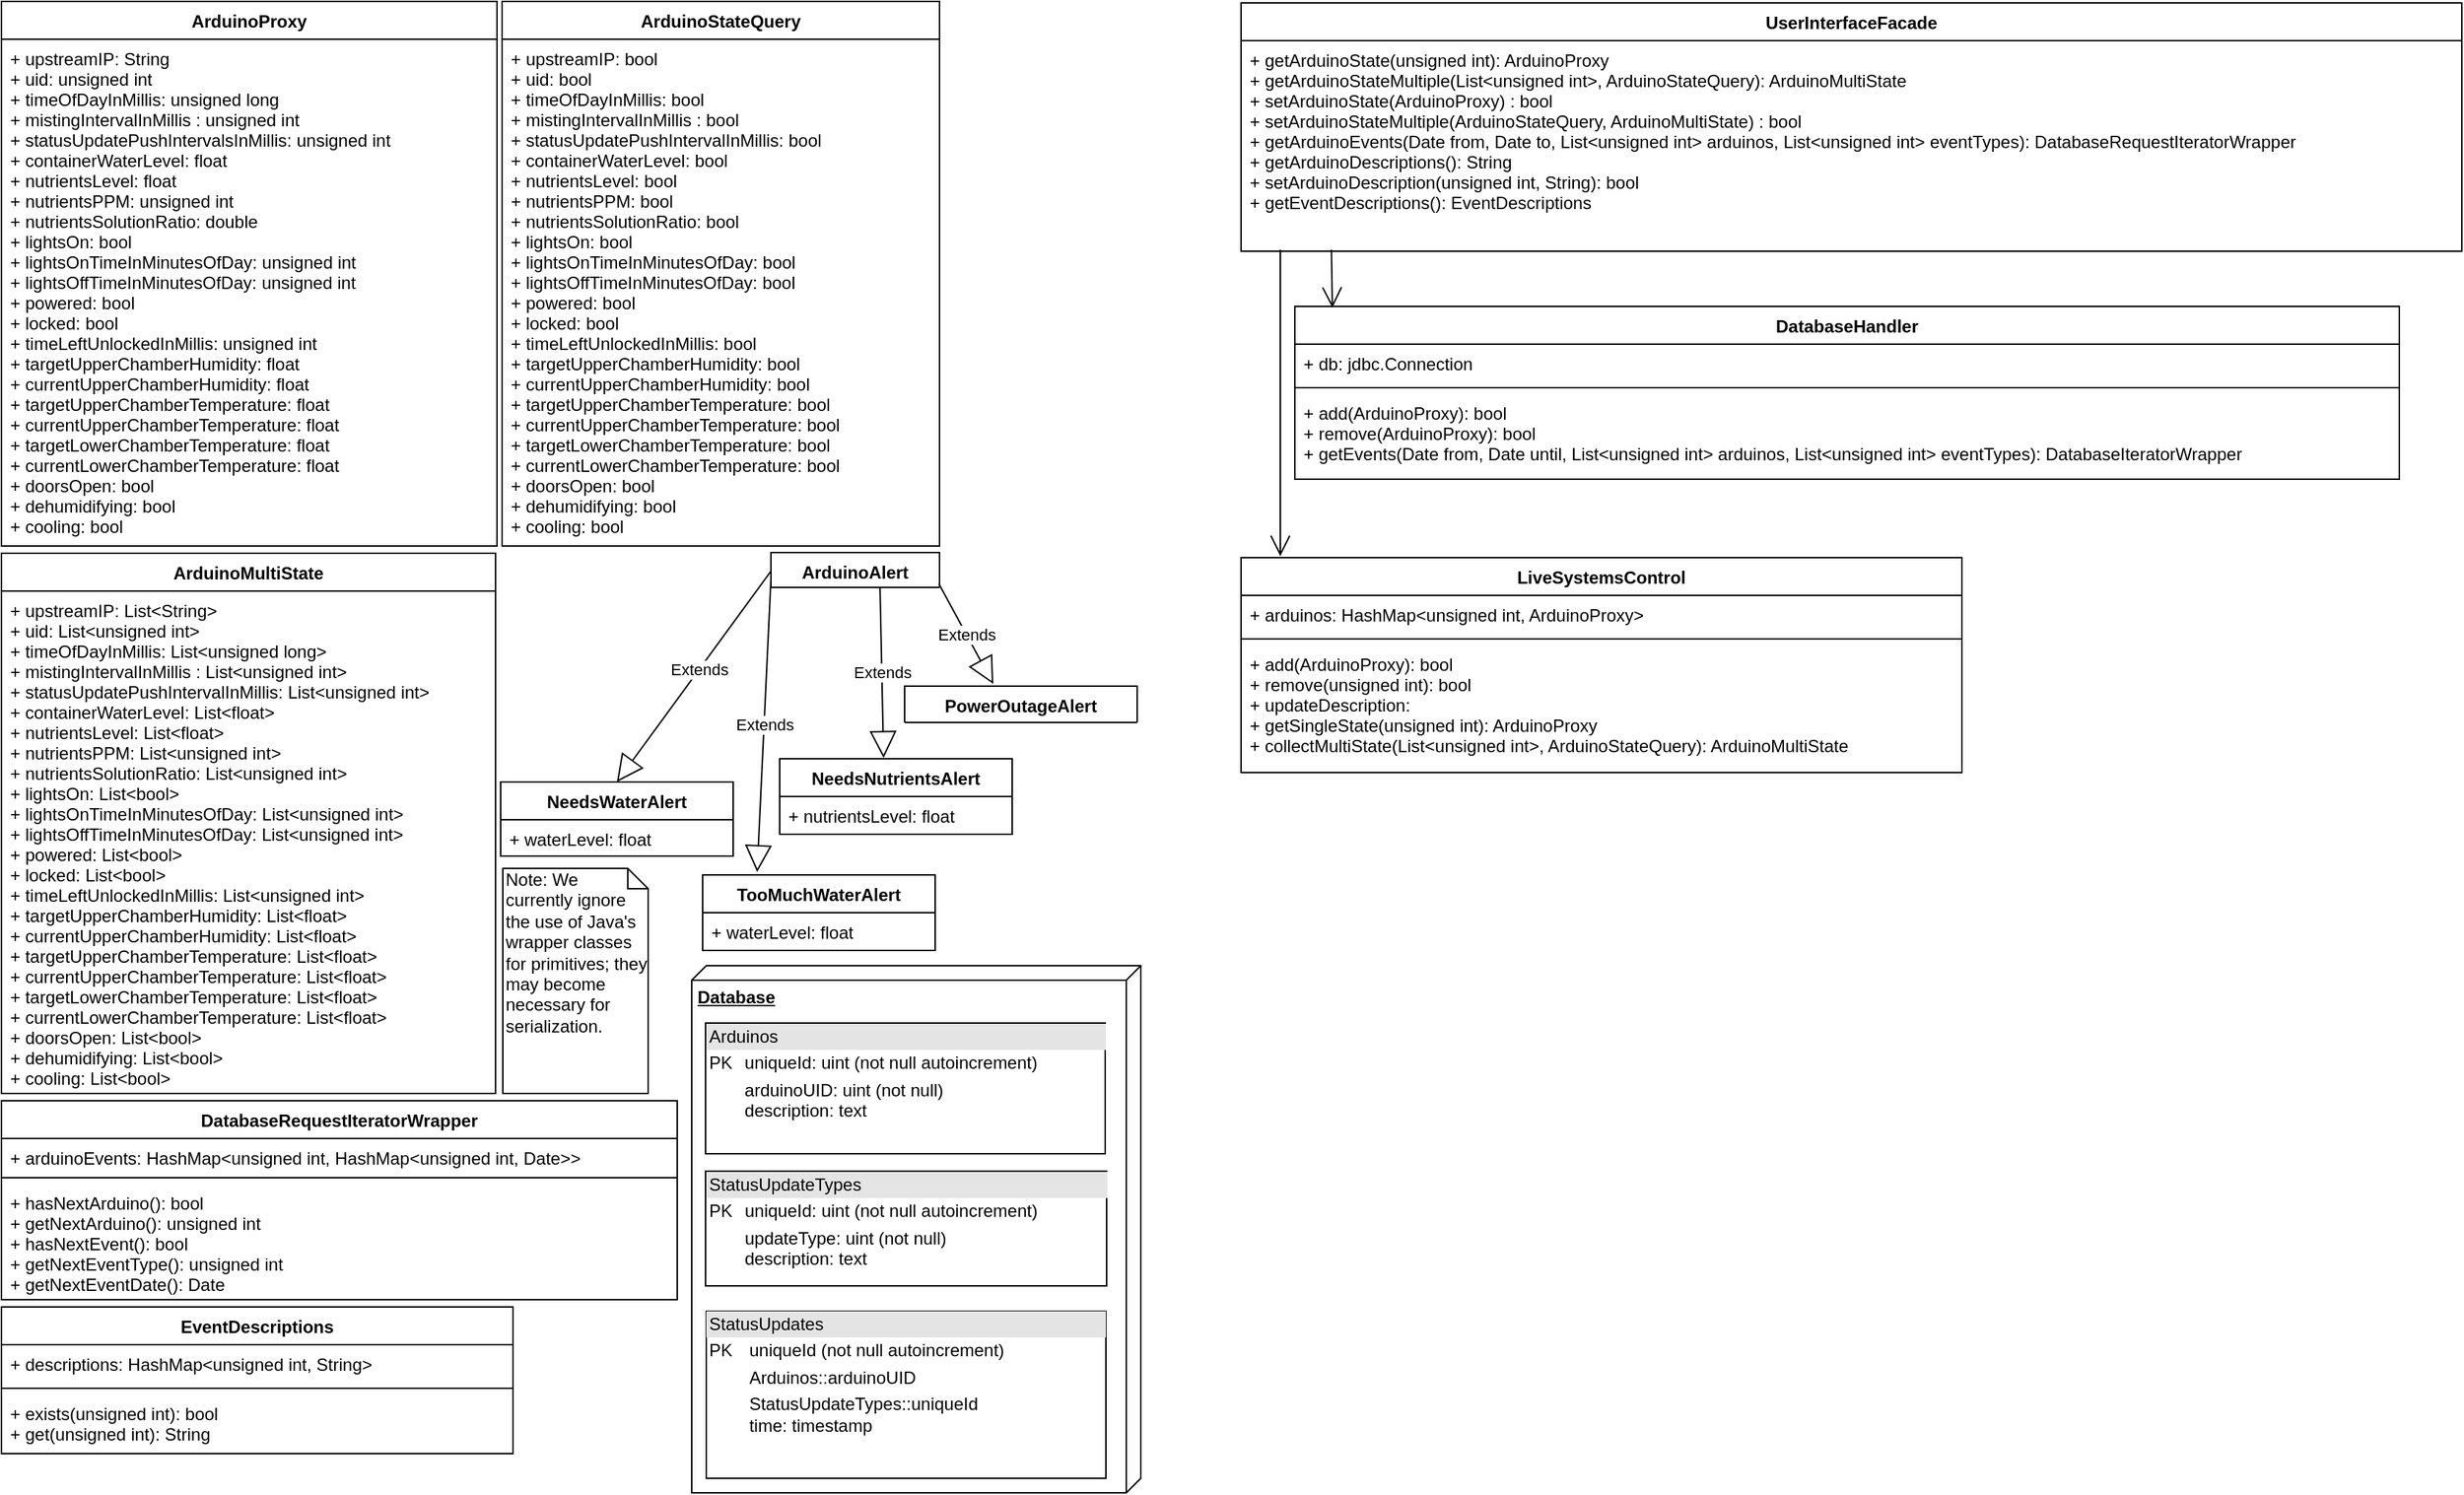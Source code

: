 <mxfile version="12.1.1" type="device" pages="1"><diagram id="SnwHxvQRRM_g_1rML2BV" name="Page-1"><mxGraphModel dx="3004" dy="1687" grid="0" gridSize="10" guides="1" tooltips="1" connect="1" arrows="1" fold="1" page="1" pageScale="1" pageWidth="850" pageHeight="1100" math="0" shadow="0"><root><mxCell id="0"/><mxCell id="1" parent="0"/><mxCell id="CYBSLAHFAwbLi8IFHIRU-140" value="&lt;b&gt;Database&lt;/b&gt;" style="verticalAlign=top;align=left;spacingTop=8;spacingLeft=2;spacingRight=12;shape=cube;size=10;direction=south;fontStyle=4;html=1;" vertex="1" parent="1"><mxGeometry x="475" y="665" width="309" height="363" as="geometry"/></mxCell><mxCell id="CYBSLAHFAwbLi8IFHIRU-19" value="ArduinoProxy" style="swimlane;fontStyle=1;align=center;verticalAlign=top;childLayout=stackLayout;horizontal=1;startSize=26;horizontalStack=0;resizeParent=1;resizeParentMax=0;resizeLast=0;collapsible=1;marginBottom=0;" vertex="1" parent="1"><mxGeometry y="1" width="341" height="375" as="geometry"/></mxCell><mxCell id="CYBSLAHFAwbLi8IFHIRU-20" value="+ upstreamIP: String&#xA;+ uid: unsigned int&#xA;+ timeOfDayInMillis: unsigned long&#xA;+ mistingIntervalInMillis : unsigned int&#xA;+ statusUpdatePushIntervalsInMillis: unsigned int&#xA;+ containerWaterLevel: float&#xA;+ nutrientsLevel: float&#xA;+ nutrientsPPM: unsigned int&#xA;+ nutrientsSolutionRatio: double&#xA;+ lightsOn: bool&#xA;+ lightsOnTimeInMinutesOfDay: unsigned int&#xA;+ lightsOffTimeInMinutesOfDay: unsigned int&#xA;+ powered: bool&#xA;+ locked: bool&#xA;+ timeLeftUnlockedInMillis: unsigned int&#xA;+ targetUpperChamberHumidity: float&#xA;+ currentUpperChamberHumidity: float&#xA;+ targetUpperChamberTemperature: float&#xA;+ currentUpperChamberTemperature: float&#xA;+ targetLowerChamberTemperature: float&#xA;+ currentLowerChamberTemperature: float&#xA;+ doorsOpen: bool&#xA;+ dehumidifying: bool&#xA;+ cooling: bool" style="text;strokeColor=none;fillColor=none;align=left;verticalAlign=top;spacingLeft=4;spacingRight=4;overflow=hidden;rotatable=0;points=[[0,0.5],[1,0.5]];portConstraint=eastwest;" vertex="1" parent="CYBSLAHFAwbLi8IFHIRU-19"><mxGeometry y="26" width="341" height="349" as="geometry"/></mxCell><mxCell id="CYBSLAHFAwbLi8IFHIRU-23" value="ArduinoStateQuery" style="swimlane;fontStyle=1;align=center;verticalAlign=top;childLayout=stackLayout;horizontal=1;startSize=26;horizontalStack=0;resizeParent=1;resizeParentMax=0;resizeLast=0;collapsible=1;marginBottom=0;" vertex="1" parent="1"><mxGeometry x="344.5" y="1" width="301" height="375" as="geometry"/></mxCell><mxCell id="CYBSLAHFAwbLi8IFHIRU-24" value="+ upstreamIP: bool&#xA;+ uid: bool&#xA;+ timeOfDayInMillis: bool&#xA;+ mistingIntervalInMillis : bool&#xA;+ statusUpdatePushIntervalInMillis: bool&#xA;+ containerWaterLevel: bool&#xA;+ nutrientsLevel: bool&#xA;+ nutrientsPPM: bool&#xA;+ nutrientsSolutionRatio: bool&#xA;+ lightsOn: bool&#xA;+ lightsOnTimeInMinutesOfDay: bool&#xA;+ lightsOffTimeInMinutesOfDay: bool&#xA;+ powered: bool&#xA;+ locked: bool&#xA;+ timeLeftUnlockedInMillis: bool&#xA;+ targetUpperChamberHumidity: bool&#xA;+ currentUpperChamberHumidity: bool&#xA;+ targetUpperChamberTemperature: bool&#xA;+ currentUpperChamberTemperature: bool&#xA;+ targetLowerChamberTemperature: bool&#xA;+ currentLowerChamberTemperature: bool&#xA;+ doorsOpen: bool&#xA;+ dehumidifying: bool&#xA;+ cooling: bool" style="text;strokeColor=none;fillColor=none;align=left;verticalAlign=top;spacingLeft=4;spacingRight=4;overflow=hidden;rotatable=0;points=[[0,0.5],[1,0.5]];portConstraint=eastwest;" vertex="1" parent="CYBSLAHFAwbLi8IFHIRU-23"><mxGeometry y="26" width="301" height="349" as="geometry"/></mxCell><mxCell id="CYBSLAHFAwbLi8IFHIRU-27" value="ArduinoMultiState" style="swimlane;fontStyle=1;align=center;verticalAlign=top;childLayout=stackLayout;horizontal=1;startSize=26;horizontalStack=0;resizeParent=1;resizeParentMax=0;resizeLast=0;collapsible=1;marginBottom=0;" vertex="1" parent="1"><mxGeometry y="381" width="340" height="372" as="geometry"/></mxCell><mxCell id="CYBSLAHFAwbLi8IFHIRU-28" value="+ upstreamIP: List&lt;String&gt;&#xA;+ uid: List&lt;unsigned int&gt;&#xA;+ timeOfDayInMillis: List&lt;unsigned long&gt;&#xA;+ mistingIntervalInMillis : List&lt;unsigned int&gt;&#xA;+ statusUpdatePushIntervalInMillis: List&lt;unsigned int&gt;&#xA;+ containerWaterLevel: List&lt;float&gt;&#xA;+ nutrientsLevel: List&lt;float&gt;&#xA;+ nutrientsPPM: List&lt;unsigned int&gt;&#xA;+ nutrientsSolutionRatio: List&lt;unsigned int&gt;&#xA;+ lightsOn: List&lt;bool&gt;&#xA;+ lightsOnTimeInMinutesOfDay: List&lt;unsigned int&gt;&#xA;+ lightsOffTimeInMinutesOfDay: List&lt;unsigned int&gt;&#xA;+ powered: List&lt;bool&gt;&#xA;+ locked: List&lt;bool&gt;&#xA;+ timeLeftUnlockedInMillis: List&lt;unsigned int&gt;&#xA;+ targetUpperChamberHumidity: List&lt;float&gt;&#xA;+ currentUpperChamberHumidity: List&lt;float&gt;&#xA;+ targetUpperChamberTemperature: List&lt;float&gt;&#xA;+ currentUpperChamberTemperature: List&lt;float&gt;&#xA;+ targetLowerChamberTemperature: List&lt;float&gt;&#xA;+ currentLowerChamberTemperature: List&lt;float&gt;&#xA;+ doorsOpen: List&lt;bool&gt;&#xA;+ dehumidifying: List&lt;bool&gt;&#xA;+ cooling: List&lt;bool&gt;&#xA;&#xA;" style="text;strokeColor=none;fillColor=none;align=left;verticalAlign=top;spacingLeft=4;spacingRight=4;overflow=hidden;rotatable=0;points=[[0,0.5],[1,0.5]];portConstraint=eastwest;" vertex="1" parent="CYBSLAHFAwbLi8IFHIRU-27"><mxGeometry y="26" width="340" height="346" as="geometry"/></mxCell><mxCell id="CYBSLAHFAwbLi8IFHIRU-31" value="Note: We currently ignore the use of Java's wrapper classes for primitives; they may become necessary for&amp;nbsp; serialization." style="shape=note;whiteSpace=wrap;html=1;size=14;verticalAlign=top;align=left;spacingTop=-6;" vertex="1" parent="1"><mxGeometry x="345" y="598" width="100" height="155" as="geometry"/></mxCell><mxCell id="CYBSLAHFAwbLi8IFHIRU-32" value="UserInterfaceFacade" style="swimlane;fontStyle=1;align=center;verticalAlign=top;childLayout=stackLayout;horizontal=1;startSize=26;horizontalStack=0;resizeParent=1;resizeParentMax=0;resizeLast=0;collapsible=1;marginBottom=0;" vertex="1" parent="1"><mxGeometry x="853" y="2" width="840" height="171" as="geometry"/></mxCell><mxCell id="CYBSLAHFAwbLi8IFHIRU-35" value="+ getArduinoState(unsigned int): ArduinoProxy&#xA;+ getArduinoStateMultiple(List&lt;unsigned int&gt;, ArduinoStateQuery): ArduinoMultiState&#xA;+ setArduinoState(ArduinoProxy) : bool&#xA;+ setArduinoStateMultiple(ArduinoStateQuery, ArduinoMultiState) : bool&#xA;+ getArduinoEvents(Date from, Date to, List&lt;unsigned int&gt; arduinos, List&lt;unsigned int&gt; eventTypes): DatabaseRequestIteratorWrapper&#xA;+ getArduinoDescriptions(): String&#xA;+ setArduinoDescription(unsigned int, String): bool&#xA;+ getEventDescriptions(): EventDescriptions&#xA;&#xA;&#xA;&#xA;&#xA;&#xA;&#xA;&#xA;&#xA;" style="text;strokeColor=none;fillColor=none;align=left;verticalAlign=top;spacingLeft=4;spacingRight=4;overflow=hidden;rotatable=0;points=[[0,0.5],[1,0.5]];portConstraint=eastwest;" vertex="1" parent="CYBSLAHFAwbLi8IFHIRU-32"><mxGeometry y="26" width="840" height="145" as="geometry"/></mxCell><mxCell id="CYBSLAHFAwbLi8IFHIRU-46" value="DatabaseHandler" style="swimlane;fontStyle=1;align=center;verticalAlign=top;childLayout=stackLayout;horizontal=1;startSize=26;horizontalStack=0;resizeParent=1;resizeParentMax=0;resizeLast=0;collapsible=1;marginBottom=0;" vertex="1" parent="1"><mxGeometry x="890" y="211" width="760" height="119" as="geometry"/></mxCell><mxCell id="CYBSLAHFAwbLi8IFHIRU-47" value="+ db: jdbc.Connection" style="text;strokeColor=none;fillColor=none;align=left;verticalAlign=top;spacingLeft=4;spacingRight=4;overflow=hidden;rotatable=0;points=[[0,0.5],[1,0.5]];portConstraint=eastwest;" vertex="1" parent="CYBSLAHFAwbLi8IFHIRU-46"><mxGeometry y="26" width="760" height="26" as="geometry"/></mxCell><mxCell id="CYBSLAHFAwbLi8IFHIRU-48" value="" style="line;strokeWidth=1;fillColor=none;align=left;verticalAlign=middle;spacingTop=-1;spacingLeft=3;spacingRight=3;rotatable=0;labelPosition=right;points=[];portConstraint=eastwest;" vertex="1" parent="CYBSLAHFAwbLi8IFHIRU-46"><mxGeometry y="52" width="760" height="8" as="geometry"/></mxCell><mxCell id="CYBSLAHFAwbLi8IFHIRU-49" value="+ add(ArduinoProxy): bool&#xA;+ remove(ArduinoProxy): bool&#xA;+ getEvents(Date from, Date until, List&lt;unsigned int&gt; arduinos, List&lt;unsigned int&gt; eventTypes): DatabaseIteratorWrapper " style="text;strokeColor=none;fillColor=none;align=left;verticalAlign=top;spacingLeft=4;spacingRight=4;overflow=hidden;rotatable=0;points=[[0,0.5],[1,0.5]];portConstraint=eastwest;" vertex="1" parent="CYBSLAHFAwbLi8IFHIRU-46"><mxGeometry y="60" width="760" height="59" as="geometry"/></mxCell><mxCell id="CYBSLAHFAwbLi8IFHIRU-93" value="Extends" style="endArrow=block;endSize=16;endFill=0;html=1;exitX=0.065;exitY=0.104;exitDx=0;exitDy=0;entryX=0.5;entryY=0;entryDx=0;entryDy=0;exitPerimeter=0;" edge="1" parent="1" source="CYBSLAHFAwbLi8IFHIRU-76" target="CYBSLAHFAwbLi8IFHIRU-103"><mxGeometry width="160" relative="1" as="geometry"><mxPoint x="463" y="503" as="sourcePoint"/><mxPoint x="463" y="574" as="targetPoint"/></mxGeometry></mxCell><mxCell id="CYBSLAHFAwbLi8IFHIRU-76" value="ArduinoAlert" style="swimlane;fontStyle=1;align=center;verticalAlign=top;childLayout=stackLayout;horizontal=1;startSize=26;horizontalStack=0;resizeParent=1;resizeParentMax=0;resizeLast=0;collapsible=1;marginBottom=0;" vertex="1" parent="1"><mxGeometry x="529.5" y="380.5" width="116" height="24" as="geometry"/></mxCell><mxCell id="CYBSLAHFAwbLi8IFHIRU-103" value="NeedsWaterAlert" style="swimlane;fontStyle=1;align=center;verticalAlign=top;childLayout=stackLayout;horizontal=1;startSize=26;horizontalStack=0;resizeParent=1;resizeParentMax=0;resizeLast=0;collapsible=1;marginBottom=0;" vertex="1" parent="1"><mxGeometry x="343.5" y="538.5" width="160" height="51" as="geometry"/></mxCell><mxCell id="CYBSLAHFAwbLi8IFHIRU-104" value="+ waterLevel: float" style="text;strokeColor=none;fillColor=none;align=left;verticalAlign=top;spacingLeft=4;spacingRight=4;overflow=hidden;rotatable=0;points=[[0,0.5],[1,0.5]];portConstraint=eastwest;" vertex="1" parent="CYBSLAHFAwbLi8IFHIRU-103"><mxGeometry y="26" width="160" height="25" as="geometry"/></mxCell><mxCell id="CYBSLAHFAwbLi8IFHIRU-107" value="TooMuchWaterAlert" style="swimlane;fontStyle=1;align=center;verticalAlign=top;childLayout=stackLayout;horizontal=1;startSize=26;horizontalStack=0;resizeParent=1;resizeParentMax=0;resizeLast=0;collapsible=1;marginBottom=0;" vertex="1" parent="1"><mxGeometry x="482.5" y="602.5" width="160" height="52" as="geometry"/></mxCell><mxCell id="CYBSLAHFAwbLi8IFHIRU-108" value="+ waterLevel: float" style="text;strokeColor=none;fillColor=none;align=left;verticalAlign=top;spacingLeft=4;spacingRight=4;overflow=hidden;rotatable=0;points=[[0,0.5],[1,0.5]];portConstraint=eastwest;" vertex="1" parent="CYBSLAHFAwbLi8IFHIRU-107"><mxGeometry y="26" width="160" height="26" as="geometry"/></mxCell><mxCell id="CYBSLAHFAwbLi8IFHIRU-111" value="NeedsNutrientsAlert" style="swimlane;fontStyle=1;align=center;verticalAlign=top;childLayout=stackLayout;horizontal=1;startSize=26;horizontalStack=0;resizeParent=1;resizeParentMax=0;resizeLast=0;collapsible=1;marginBottom=0;" vertex="1" parent="1"><mxGeometry x="535.5" y="522.5" width="160" height="52" as="geometry"/></mxCell><mxCell id="CYBSLAHFAwbLi8IFHIRU-112" value="+ nutrientsLevel: float" style="text;strokeColor=none;fillColor=none;align=left;verticalAlign=top;spacingLeft=4;spacingRight=4;overflow=hidden;rotatable=0;points=[[0,0.5],[1,0.5]];portConstraint=eastwest;" vertex="1" parent="CYBSLAHFAwbLi8IFHIRU-111"><mxGeometry y="26" width="160" height="26" as="geometry"/></mxCell><mxCell id="CYBSLAHFAwbLi8IFHIRU-113" value="Extends" style="endArrow=block;endSize=16;endFill=0;html=1;entryX=0.25;entryY=0;entryDx=0;entryDy=0;exitX=0;exitY=0.75;exitDx=0;exitDy=0;" edge="1" parent="1" source="CYBSLAHFAwbLi8IFHIRU-76"><mxGeometry width="160" relative="1" as="geometry"><mxPoint x="515.5" y="432.5" as="sourcePoint"/><mxPoint x="520" y="600.5" as="targetPoint"/></mxGeometry></mxCell><mxCell id="CYBSLAHFAwbLi8IFHIRU-114" value="Extends" style="endArrow=block;endSize=16;endFill=0;html=1;exitX=0.647;exitY=1;exitDx=0;exitDy=0;entryX=0.447;entryY=-0.01;entryDx=0;entryDy=0;exitPerimeter=0;entryPerimeter=0;" edge="1" parent="1" source="CYBSLAHFAwbLi8IFHIRU-76" target="CYBSLAHFAwbLi8IFHIRU-111"><mxGeometry width="160" relative="1" as="geometry"><mxPoint x="661" y="406.5" as="sourcePoint"/><mxPoint x="661" y="477.5" as="targetPoint"/></mxGeometry></mxCell><mxCell id="CYBSLAHFAwbLi8IFHIRU-115" value="Extends" style="endArrow=block;endSize=16;endFill=0;html=1;exitX=0.996;exitY=0.896;exitDx=0;exitDy=0;exitPerimeter=0;" edge="1" parent="1" source="CYBSLAHFAwbLi8IFHIRU-76"><mxGeometry width="160" relative="1" as="geometry"><mxPoint x="682.5" y="400" as="sourcePoint"/><mxPoint x="682.5" y="471" as="targetPoint"/></mxGeometry></mxCell><mxCell id="CYBSLAHFAwbLi8IFHIRU-118" value="PowerOutageAlert" style="swimlane;fontStyle=1;align=center;verticalAlign=top;childLayout=stackLayout;horizontal=1;startSize=26;horizontalStack=0;resizeParent=1;resizeParentMax=0;resizeLast=0;collapsible=1;marginBottom=0;" vertex="1" parent="1"><mxGeometry x="621.5" y="472.5" width="160" height="25" as="geometry"/></mxCell><mxCell id="CYBSLAHFAwbLi8IFHIRU-126" value="LiveSystemsControl" style="swimlane;fontStyle=1;align=center;verticalAlign=top;childLayout=stackLayout;horizontal=1;startSize=26;horizontalStack=0;resizeParent=1;resizeParentMax=0;resizeLast=0;collapsible=1;marginBottom=0;" vertex="1" parent="1"><mxGeometry x="853" y="384" width="496" height="148" as="geometry"/></mxCell><mxCell id="CYBSLAHFAwbLi8IFHIRU-127" value="+ arduinos: HashMap&lt;unsigned int, ArduinoProxy&gt;" style="text;strokeColor=none;fillColor=none;align=left;verticalAlign=top;spacingLeft=4;spacingRight=4;overflow=hidden;rotatable=0;points=[[0,0.5],[1,0.5]];portConstraint=eastwest;" vertex="1" parent="CYBSLAHFAwbLi8IFHIRU-126"><mxGeometry y="26" width="496" height="26" as="geometry"/></mxCell><mxCell id="CYBSLAHFAwbLi8IFHIRU-128" value="" style="line;strokeWidth=1;fillColor=none;align=left;verticalAlign=middle;spacingTop=-1;spacingLeft=3;spacingRight=3;rotatable=0;labelPosition=right;points=[];portConstraint=eastwest;" vertex="1" parent="CYBSLAHFAwbLi8IFHIRU-126"><mxGeometry y="52" width="496" height="8" as="geometry"/></mxCell><mxCell id="CYBSLAHFAwbLi8IFHIRU-129" value="+ add(ArduinoProxy): bool&#xA;+ remove(unsigned int): bool&#xA;+ updateDescription:&#xA;+ getSingleState(unsigned int): ArduinoProxy&#xA;+ collectMultiState(List&lt;unsigned int&gt;, ArduinoStateQuery): ArduinoMultiState&#xA;&#xA;&#xA;" style="text;strokeColor=none;fillColor=none;align=left;verticalAlign=top;spacingLeft=4;spacingRight=4;overflow=hidden;rotatable=0;points=[[0,0.5],[1,0.5]];portConstraint=eastwest;" vertex="1" parent="CYBSLAHFAwbLi8IFHIRU-126"><mxGeometry y="60" width="496" height="88" as="geometry"/></mxCell><mxCell id="CYBSLAHFAwbLi8IFHIRU-135" value="&lt;div style=&quot;box-sizing: border-box ; width: 100% ; background: #e4e4e4 ; padding: 2px&quot;&gt;Arduinos&lt;/div&gt;&lt;table style=&quot;width: 100% ; font-size: 1em&quot; cellspacing=&quot;0&quot; cellpadding=&quot;2&quot;&gt;&lt;tbody&gt;&lt;tr&gt;&lt;td&gt;PK&lt;/td&gt;&lt;td&gt;uniqueId: uint (not null autoincrement)&lt;br&gt;&lt;/td&gt;&lt;/tr&gt;&lt;tr&gt;&lt;td&gt;&lt;br&gt;&lt;/td&gt;&lt;td&gt;arduinoUID: uint (not null)&lt;br&gt;description: text&lt;br&gt;&lt;/td&gt;&lt;/tr&gt;&lt;tr&gt;&lt;td&gt;&lt;br&gt;&lt;/td&gt;&lt;td&gt;&lt;br&gt;&lt;/td&gt;&lt;/tr&gt;&lt;/tbody&gt;&lt;/table&gt;" style="verticalAlign=top;align=left;overflow=fill;html=1;" vertex="1" parent="1"><mxGeometry x="484.5" y="704.5" width="275" height="90" as="geometry"/></mxCell><mxCell id="CYBSLAHFAwbLi8IFHIRU-136" value="&lt;div style=&quot;box-sizing: border-box ; width: 100% ; background: #e4e4e4 ; padding: 2px&quot;&gt;StatusUpdates&lt;/div&gt;&lt;table style=&quot;width: 100% ; font-size: 1em&quot; cellspacing=&quot;0&quot; cellpadding=&quot;2&quot;&gt;&lt;tbody&gt;&lt;tr&gt;&lt;td&gt;PK&lt;/td&gt;&lt;td&gt;uniqueId (not null autoincrement)&lt;br&gt;&lt;/td&gt;&lt;/tr&gt;&lt;tr&gt;&lt;td&gt;&lt;br&gt;&lt;/td&gt;&lt;td&gt;Arduinos::arduinoUID&lt;br&gt;&lt;/td&gt;&lt;/tr&gt;&lt;tr&gt;&lt;td&gt;&lt;br&gt;&lt;/td&gt;&lt;td&gt;StatusUpdateTypes::uniqueId &lt;br&gt;time: timestamp&lt;br&gt;&lt;br&gt;&lt;/td&gt;&lt;/tr&gt;&lt;/tbody&gt;&lt;/table&gt;" style="verticalAlign=top;align=left;overflow=fill;html=1;" vertex="1" parent="1"><mxGeometry x="485" y="903" width="275" height="115" as="geometry"/></mxCell><mxCell id="CYBSLAHFAwbLi8IFHIRU-137" value="&lt;div style=&quot;box-sizing: border-box ; width: 100% ; background: #e4e4e4 ; padding: 2px&quot;&gt;StatusUpdateTypes&lt;/div&gt;&lt;table style=&quot;width: 100% ; font-size: 1em&quot; cellspacing=&quot;0&quot; cellpadding=&quot;2&quot;&gt;&lt;tbody&gt;&lt;tr&gt;&lt;td&gt;PK&lt;/td&gt;&lt;td&gt;uniqueId: uint (not null autoincrement)&lt;br&gt;&lt;/td&gt;&lt;/tr&gt;&lt;tr&gt;&lt;td&gt;&lt;br&gt;&lt;/td&gt;&lt;td&gt;updateType: uint (not null)&lt;br&gt;description: text&lt;br&gt;&lt;/td&gt;&lt;/tr&gt;&lt;tr&gt;&lt;td&gt;&lt;br&gt;&lt;/td&gt;&lt;td&gt;&lt;br&gt;&lt;/td&gt;&lt;/tr&gt;&lt;/tbody&gt;&lt;/table&gt;" style="verticalAlign=top;align=left;overflow=fill;html=1;" vertex="1" parent="1"><mxGeometry x="484.5" y="806.5" width="276" height="79" as="geometry"/></mxCell><mxCell id="CYBSLAHFAwbLi8IFHIRU-142" value="DatabaseRequestIteratorWrapper" style="swimlane;fontStyle=1;align=center;verticalAlign=top;childLayout=stackLayout;horizontal=1;startSize=26;horizontalStack=0;resizeParent=1;resizeParentMax=0;resizeLast=0;collapsible=1;marginBottom=0;" vertex="1" parent="1"><mxGeometry y="758" width="465" height="137" as="geometry"/></mxCell><mxCell id="CYBSLAHFAwbLi8IFHIRU-143" value="+ arduinoEvents: HashMap&lt;unsigned int, HashMap&lt;unsigned int, Date&gt;&gt;&#xA;" style="text;strokeColor=none;fillColor=none;align=left;verticalAlign=top;spacingLeft=4;spacingRight=4;overflow=hidden;rotatable=0;points=[[0,0.5],[1,0.5]];portConstraint=eastwest;" vertex="1" parent="CYBSLAHFAwbLi8IFHIRU-142"><mxGeometry y="26" width="465" height="23" as="geometry"/></mxCell><mxCell id="CYBSLAHFAwbLi8IFHIRU-144" value="" style="line;strokeWidth=1;fillColor=none;align=left;verticalAlign=middle;spacingTop=-1;spacingLeft=3;spacingRight=3;rotatable=0;labelPosition=right;points=[];portConstraint=eastwest;" vertex="1" parent="CYBSLAHFAwbLi8IFHIRU-142"><mxGeometry y="49" width="465" height="8" as="geometry"/></mxCell><mxCell id="CYBSLAHFAwbLi8IFHIRU-145" value="+ hasNextArduino(): bool&#xA;+ getNextArduino(): unsigned int&#xA;+ hasNextEvent(): bool&#xA;+ getNextEventType(): unsigned int&#xA;+ getNextEventDate(): Date&#xA;&#xA;" style="text;strokeColor=none;fillColor=none;align=left;verticalAlign=top;spacingLeft=4;spacingRight=4;overflow=hidden;rotatable=0;points=[[0,0.5],[1,0.5]];portConstraint=eastwest;" vertex="1" parent="CYBSLAHFAwbLi8IFHIRU-142"><mxGeometry y="57" width="465" height="80" as="geometry"/></mxCell><mxCell id="CYBSLAHFAwbLi8IFHIRU-146" value="" style="endArrow=open;endFill=1;endSize=12;html=1;" edge="1" parent="1"><mxGeometry width="160" relative="1" as="geometry"><mxPoint x="880" y="172" as="sourcePoint"/><mxPoint x="880" y="383" as="targetPoint"/><Array as="points"/></mxGeometry></mxCell><mxCell id="CYBSLAHFAwbLi8IFHIRU-147" value="" style="endArrow=open;endFill=1;endSize=12;html=1;entryX=0.034;entryY=0.008;entryDx=0;entryDy=0;entryPerimeter=0;exitX=0.074;exitY=0.993;exitDx=0;exitDy=0;exitPerimeter=0;" edge="1" parent="1" source="CYBSLAHFAwbLi8IFHIRU-35" target="CYBSLAHFAwbLi8IFHIRU-46"><mxGeometry width="160" relative="1" as="geometry"><mxPoint x="911" y="178" as="sourcePoint"/><mxPoint x="925.411" y="288" as="targetPoint"/><Array as="points"/></mxGeometry></mxCell><mxCell id="CYBSLAHFAwbLi8IFHIRU-148" value="EventDescriptions" style="swimlane;fontStyle=1;align=center;verticalAlign=top;childLayout=stackLayout;horizontal=1;startSize=26;horizontalStack=0;resizeParent=1;resizeParentMax=0;resizeLast=0;collapsible=1;marginBottom=0;" vertex="1" parent="1"><mxGeometry y="900" width="352" height="101" as="geometry"/></mxCell><mxCell id="CYBSLAHFAwbLi8IFHIRU-149" value="+ descriptions: HashMap&lt;unsigned int, String&gt;" style="text;strokeColor=none;fillColor=none;align=left;verticalAlign=top;spacingLeft=4;spacingRight=4;overflow=hidden;rotatable=0;points=[[0,0.5],[1,0.5]];portConstraint=eastwest;" vertex="1" parent="CYBSLAHFAwbLi8IFHIRU-148"><mxGeometry y="26" width="352" height="26" as="geometry"/></mxCell><mxCell id="CYBSLAHFAwbLi8IFHIRU-150" value="" style="line;strokeWidth=1;fillColor=none;align=left;verticalAlign=middle;spacingTop=-1;spacingLeft=3;spacingRight=3;rotatable=0;labelPosition=right;points=[];portConstraint=eastwest;" vertex="1" parent="CYBSLAHFAwbLi8IFHIRU-148"><mxGeometry y="52" width="352" height="8" as="geometry"/></mxCell><mxCell id="CYBSLAHFAwbLi8IFHIRU-151" value="+ exists(unsigned int): bool&#xA;+ get(unsigned int): String&#xA;" style="text;strokeColor=none;fillColor=none;align=left;verticalAlign=top;spacingLeft=4;spacingRight=4;overflow=hidden;rotatable=0;points=[[0,0.5],[1,0.5]];portConstraint=eastwest;" vertex="1" parent="CYBSLAHFAwbLi8IFHIRU-148"><mxGeometry y="60" width="352" height="41" as="geometry"/></mxCell></root></mxGraphModel></diagram></mxfile>